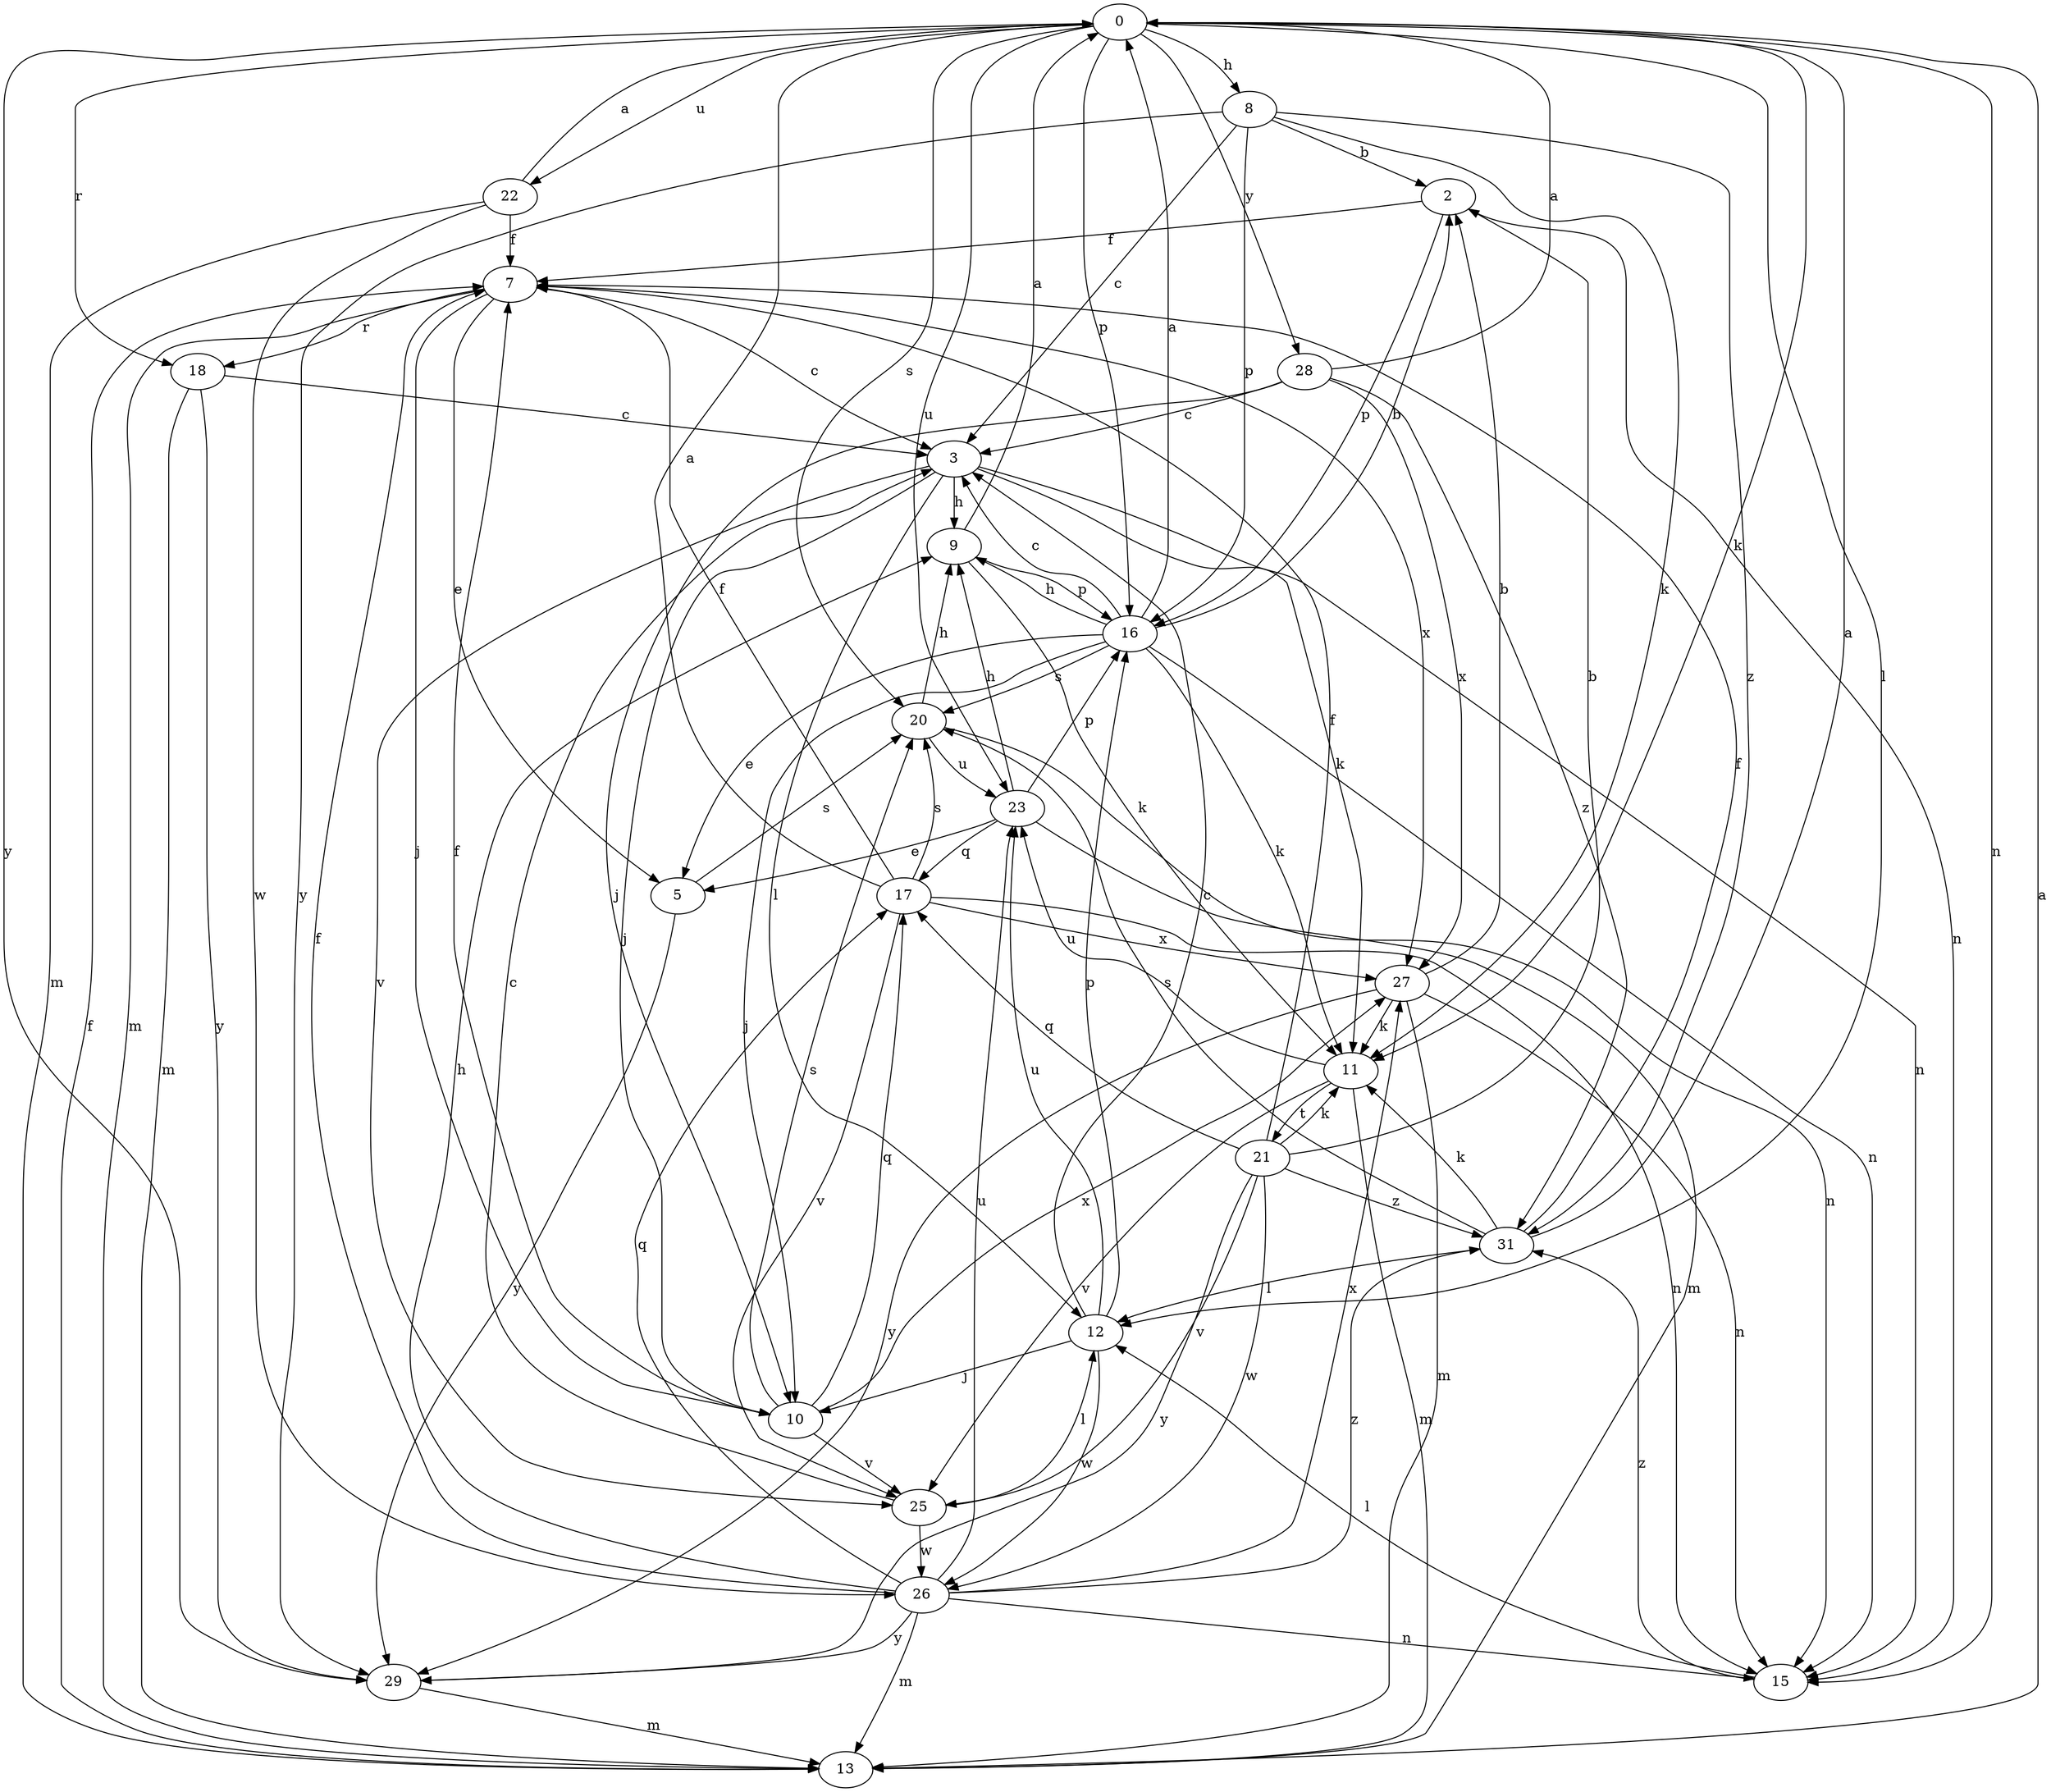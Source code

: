 strict digraph  {
0;
2;
3;
5;
7;
8;
9;
10;
11;
12;
13;
15;
16;
17;
18;
20;
21;
22;
23;
25;
26;
27;
28;
29;
31;
0 -> 8  [label=h];
0 -> 11  [label=k];
0 -> 12  [label=l];
0 -> 15  [label=n];
0 -> 16  [label=p];
0 -> 18  [label=r];
0 -> 20  [label=s];
0 -> 22  [label=u];
0 -> 23  [label=u];
0 -> 28  [label=y];
0 -> 29  [label=y];
2 -> 7  [label=f];
2 -> 15  [label=n];
2 -> 16  [label=p];
3 -> 9  [label=h];
3 -> 10  [label=j];
3 -> 11  [label=k];
3 -> 12  [label=l];
3 -> 15  [label=n];
3 -> 25  [label=v];
5 -> 20  [label=s];
5 -> 29  [label=y];
7 -> 3  [label=c];
7 -> 5  [label=e];
7 -> 10  [label=j];
7 -> 13  [label=m];
7 -> 18  [label=r];
7 -> 27  [label=x];
8 -> 2  [label=b];
8 -> 3  [label=c];
8 -> 11  [label=k];
8 -> 16  [label=p];
8 -> 29  [label=y];
8 -> 31  [label=z];
9 -> 0  [label=a];
9 -> 11  [label=k];
9 -> 16  [label=p];
10 -> 7  [label=f];
10 -> 17  [label=q];
10 -> 20  [label=s];
10 -> 25  [label=v];
10 -> 27  [label=x];
11 -> 13  [label=m];
11 -> 21  [label=t];
11 -> 23  [label=u];
11 -> 25  [label=v];
12 -> 3  [label=c];
12 -> 10  [label=j];
12 -> 16  [label=p];
12 -> 23  [label=u];
12 -> 26  [label=w];
13 -> 0  [label=a];
13 -> 7  [label=f];
15 -> 12  [label=l];
15 -> 31  [label=z];
16 -> 0  [label=a];
16 -> 2  [label=b];
16 -> 3  [label=c];
16 -> 5  [label=e];
16 -> 9  [label=h];
16 -> 10  [label=j];
16 -> 11  [label=k];
16 -> 15  [label=n];
16 -> 20  [label=s];
17 -> 0  [label=a];
17 -> 7  [label=f];
17 -> 15  [label=n];
17 -> 20  [label=s];
17 -> 25  [label=v];
17 -> 27  [label=x];
18 -> 3  [label=c];
18 -> 13  [label=m];
18 -> 29  [label=y];
20 -> 9  [label=h];
20 -> 15  [label=n];
20 -> 23  [label=u];
21 -> 2  [label=b];
21 -> 7  [label=f];
21 -> 11  [label=k];
21 -> 17  [label=q];
21 -> 25  [label=v];
21 -> 26  [label=w];
21 -> 29  [label=y];
21 -> 31  [label=z];
22 -> 0  [label=a];
22 -> 7  [label=f];
22 -> 13  [label=m];
22 -> 26  [label=w];
23 -> 5  [label=e];
23 -> 9  [label=h];
23 -> 13  [label=m];
23 -> 16  [label=p];
23 -> 17  [label=q];
25 -> 3  [label=c];
25 -> 12  [label=l];
25 -> 26  [label=w];
26 -> 7  [label=f];
26 -> 9  [label=h];
26 -> 13  [label=m];
26 -> 15  [label=n];
26 -> 17  [label=q];
26 -> 23  [label=u];
26 -> 27  [label=x];
26 -> 29  [label=y];
26 -> 31  [label=z];
27 -> 2  [label=b];
27 -> 11  [label=k];
27 -> 13  [label=m];
27 -> 15  [label=n];
27 -> 29  [label=y];
28 -> 0  [label=a];
28 -> 3  [label=c];
28 -> 10  [label=j];
28 -> 27  [label=x];
28 -> 31  [label=z];
29 -> 13  [label=m];
31 -> 0  [label=a];
31 -> 7  [label=f];
31 -> 11  [label=k];
31 -> 12  [label=l];
31 -> 20  [label=s];
}

